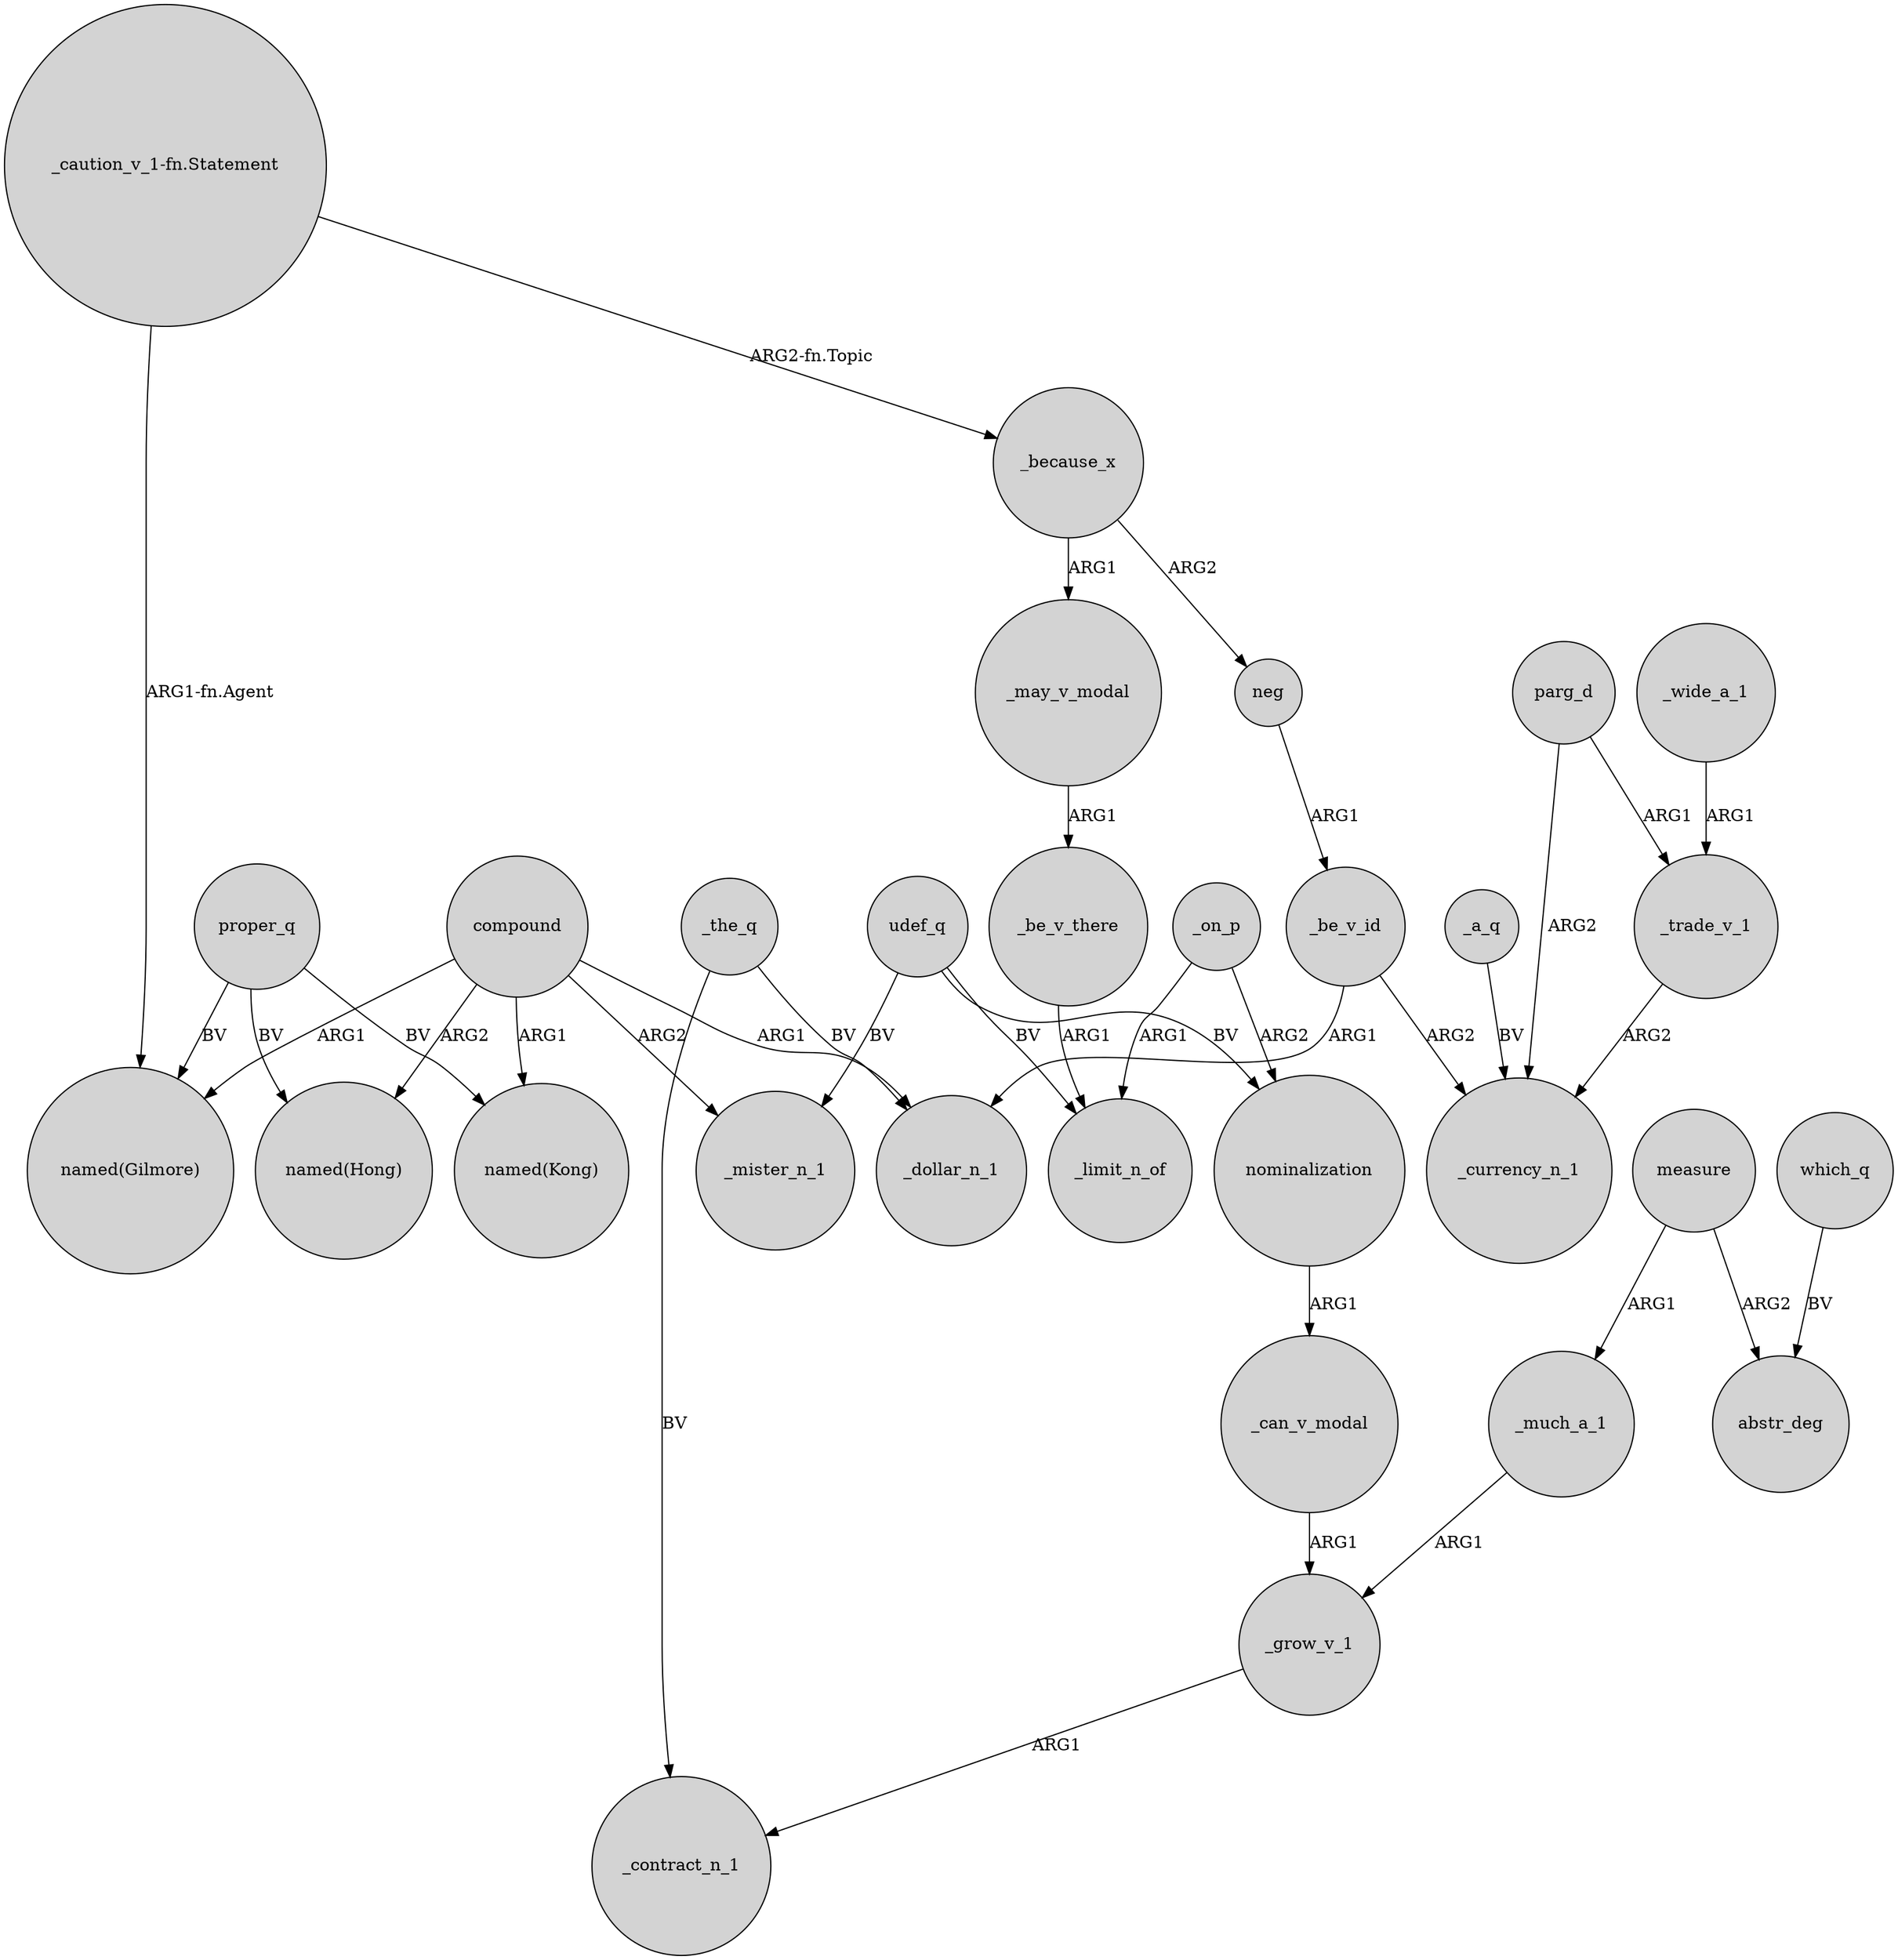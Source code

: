 digraph {
	node [shape=circle style=filled]
	compound -> "named(Gilmore)" [label=ARG1]
	measure -> _much_a_1 [label=ARG1]
	measure -> abstr_deg [label=ARG2]
	parg_d -> _trade_v_1 [label=ARG1]
	"_caution_v_1-fn.Statement" -> _because_x [label="ARG2-fn.Topic"]
	_trade_v_1 -> _currency_n_1 [label=ARG2]
	_because_x -> _may_v_modal [label=ARG1]
	_be_v_id -> _dollar_n_1 [label=ARG1]
	_wide_a_1 -> _trade_v_1 [label=ARG1]
	_on_p -> nominalization [label=ARG2]
	compound -> _mister_n_1 [label=ARG2]
	"_caution_v_1-fn.Statement" -> "named(Gilmore)" [label="ARG1-fn.Agent"]
	_a_q -> _currency_n_1 [label=BV]
	proper_q -> "named(Gilmore)" [label=BV]
	parg_d -> _currency_n_1 [label=ARG2]
	udef_q -> _mister_n_1 [label=BV]
	_the_q -> _dollar_n_1 [label=BV]
	compound -> "named(Hong)" [label=ARG2]
	proper_q -> "named(Hong)" [label=BV]
	_grow_v_1 -> _contract_n_1 [label=ARG1]
	_because_x -> neg [label=ARG2]
	compound -> _dollar_n_1 [label=ARG1]
	_be_v_id -> _currency_n_1 [label=ARG2]
	_the_q -> _contract_n_1 [label=BV]
	proper_q -> "named(Kong)" [label=BV]
	nominalization -> _can_v_modal [label=ARG1]
	_can_v_modal -> _grow_v_1 [label=ARG1]
	_may_v_modal -> _be_v_there [label=ARG1]
	_much_a_1 -> _grow_v_1 [label=ARG1]
	which_q -> abstr_deg [label=BV]
	udef_q -> nominalization [label=BV]
	_be_v_there -> _limit_n_of [label=ARG1]
	neg -> _be_v_id [label=ARG1]
	_on_p -> _limit_n_of [label=ARG1]
	compound -> "named(Kong)" [label=ARG1]
	udef_q -> _limit_n_of [label=BV]
}
